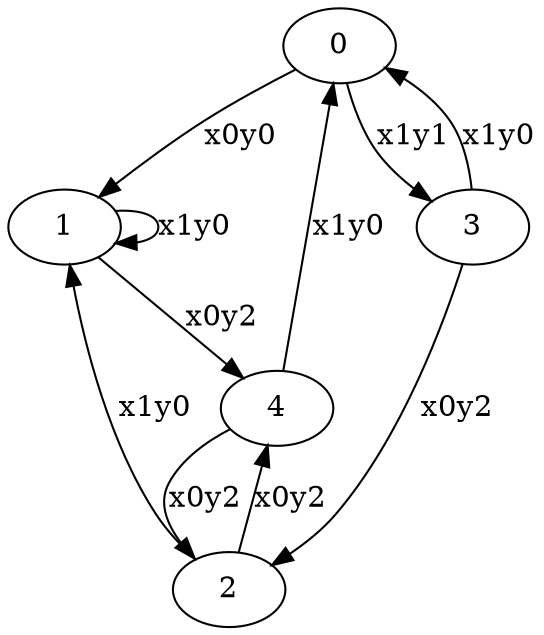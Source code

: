digraph {
	0 -> 1[label=x0y0];
	0 -> 3[label=x1y1];
	1 -> 4[label=x0y2];
	1 -> 1[label=x1y0];
	2 -> 4[label=x0y2];
	2 -> 1[label=x1y0];
	3 -> 2[label=x0y2];
	3 -> 0[label=x1y0];
	4 -> 2[label=x0y2];
	4 -> 0[label=x1y0];
}